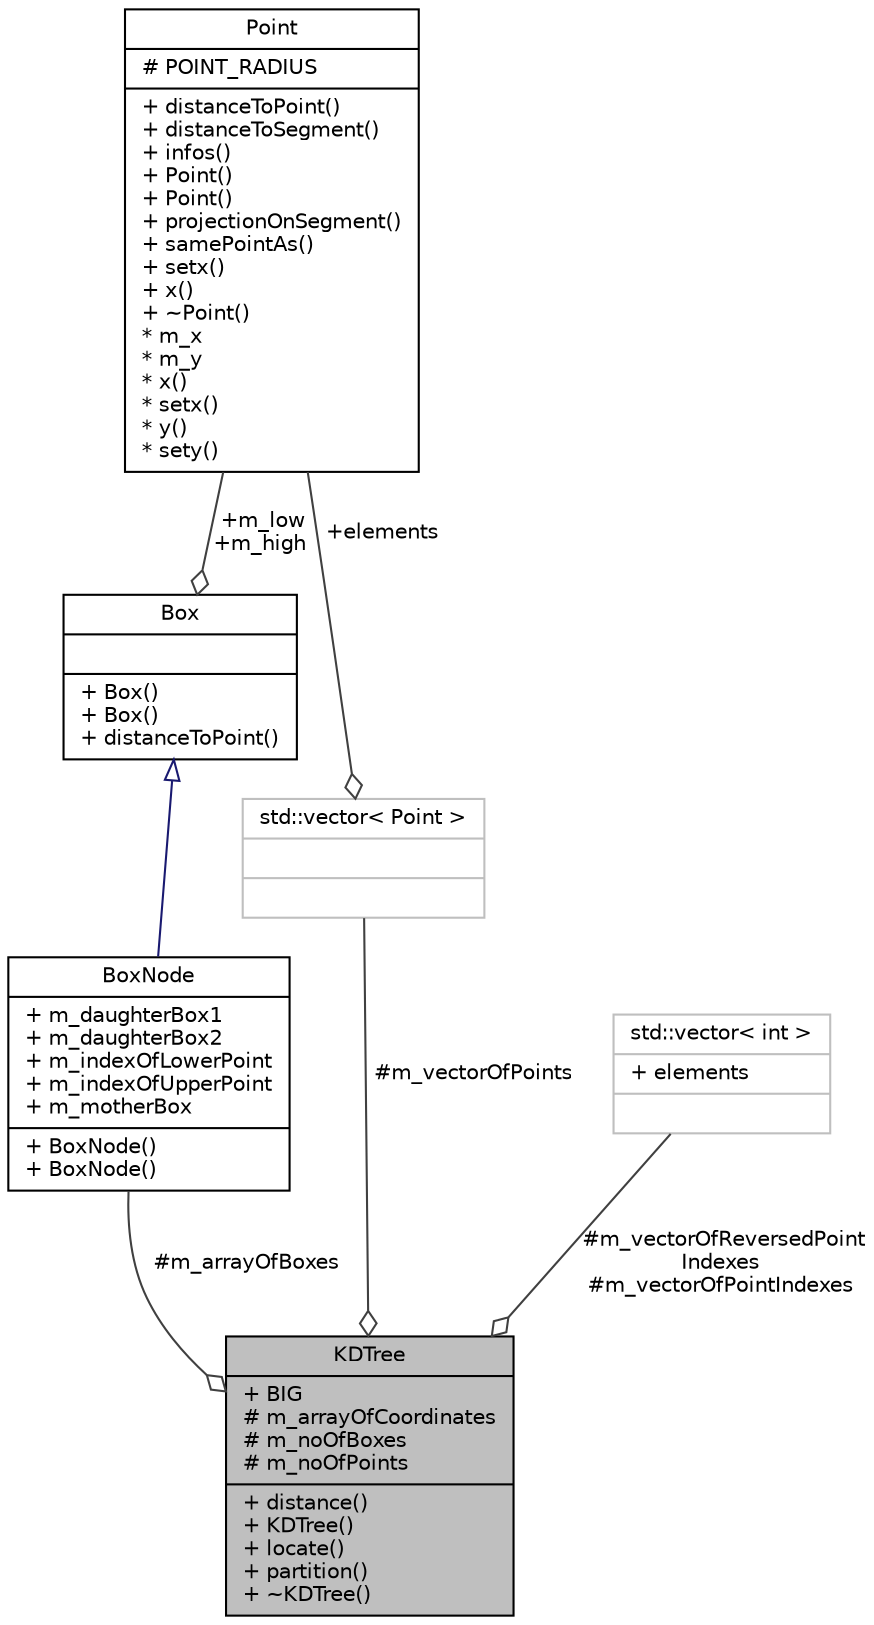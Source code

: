 digraph "KDTree"
{
 // INTERACTIVE_SVG=YES
  bgcolor="transparent";
  edge [fontname="Helvetica",fontsize="10",labelfontname="Helvetica",labelfontsize="10"];
  node [fontname="Helvetica",fontsize="10",shape=record];
  Node1 [label="{KDTree\n|+ BIG\l# m_arrayOfCoordinates\l# m_noOfBoxes\l# m_noOfPoints\l|+ distance()\l+ KDTree()\l+ locate()\l+ partition()\l+ ~KDTree()\l}",height=0.2,width=0.4,color="black", fillcolor="grey75", style="filled", fontcolor="black"];
  Node2 -> Node1 [color="grey25",fontsize="10",style="solid",label=" #m_arrayOfBoxes" ,arrowhead="odiamond",fontname="Helvetica"];
  Node2 [label="{BoxNode\n|+ m_daughterBox1\l+ m_daughterBox2\l+ m_indexOfLowerPoint\l+ m_indexOfUpperPoint\l+ m_motherBox\l|+ BoxNode()\l+ BoxNode()\l}",height=0.2,width=0.4,color="black",URL="$class_box_node.html"];
  Node3 -> Node2 [dir="back",color="midnightblue",fontsize="10",style="solid",arrowtail="onormal",fontname="Helvetica"];
  Node3 [label="{Box\n||+ Box()\l+ Box()\l+ distanceToPoint()\l}",height=0.2,width=0.4,color="black",URL="$class_box.html"];
  Node4 -> Node3 [color="grey25",fontsize="10",style="solid",label=" +m_low\n+m_high" ,arrowhead="odiamond",fontname="Helvetica"];
  Node4 [label="{Point\n|# POINT_RADIUS\l|+ distanceToPoint()\l+ distanceToSegment()\l+ infos()\l+ Point()\l+ Point()\l+ projectionOnSegment()\l+ samePointAs()\l+ setx()\l+ x()\l+ ~Point()\l* m_x\l* m_y\l* x()\l* setx()\l* y()\l* sety()\l}",height=0.2,width=0.4,color="black",URL="$class_point.html",tooltip="The Point class. "];
  Node5 -> Node1 [color="grey25",fontsize="10",style="solid",label=" #m_vectorOfPoints" ,arrowhead="odiamond",fontname="Helvetica"];
  Node5 [label="{std::vector\< Point \>\n||}",height=0.2,width=0.4,color="grey75"];
  Node4 -> Node5 [color="grey25",fontsize="10",style="solid",label=" +elements" ,arrowhead="odiamond",fontname="Helvetica"];
  Node6 -> Node1 [color="grey25",fontsize="10",style="solid",label=" #m_vectorOfReversedPoint\lIndexes\n#m_vectorOfPointIndexes" ,arrowhead="odiamond",fontname="Helvetica"];
  Node6 [label="{std::vector\< int \>\n|+ elements\l|}",height=0.2,width=0.4,color="grey75"];
}
